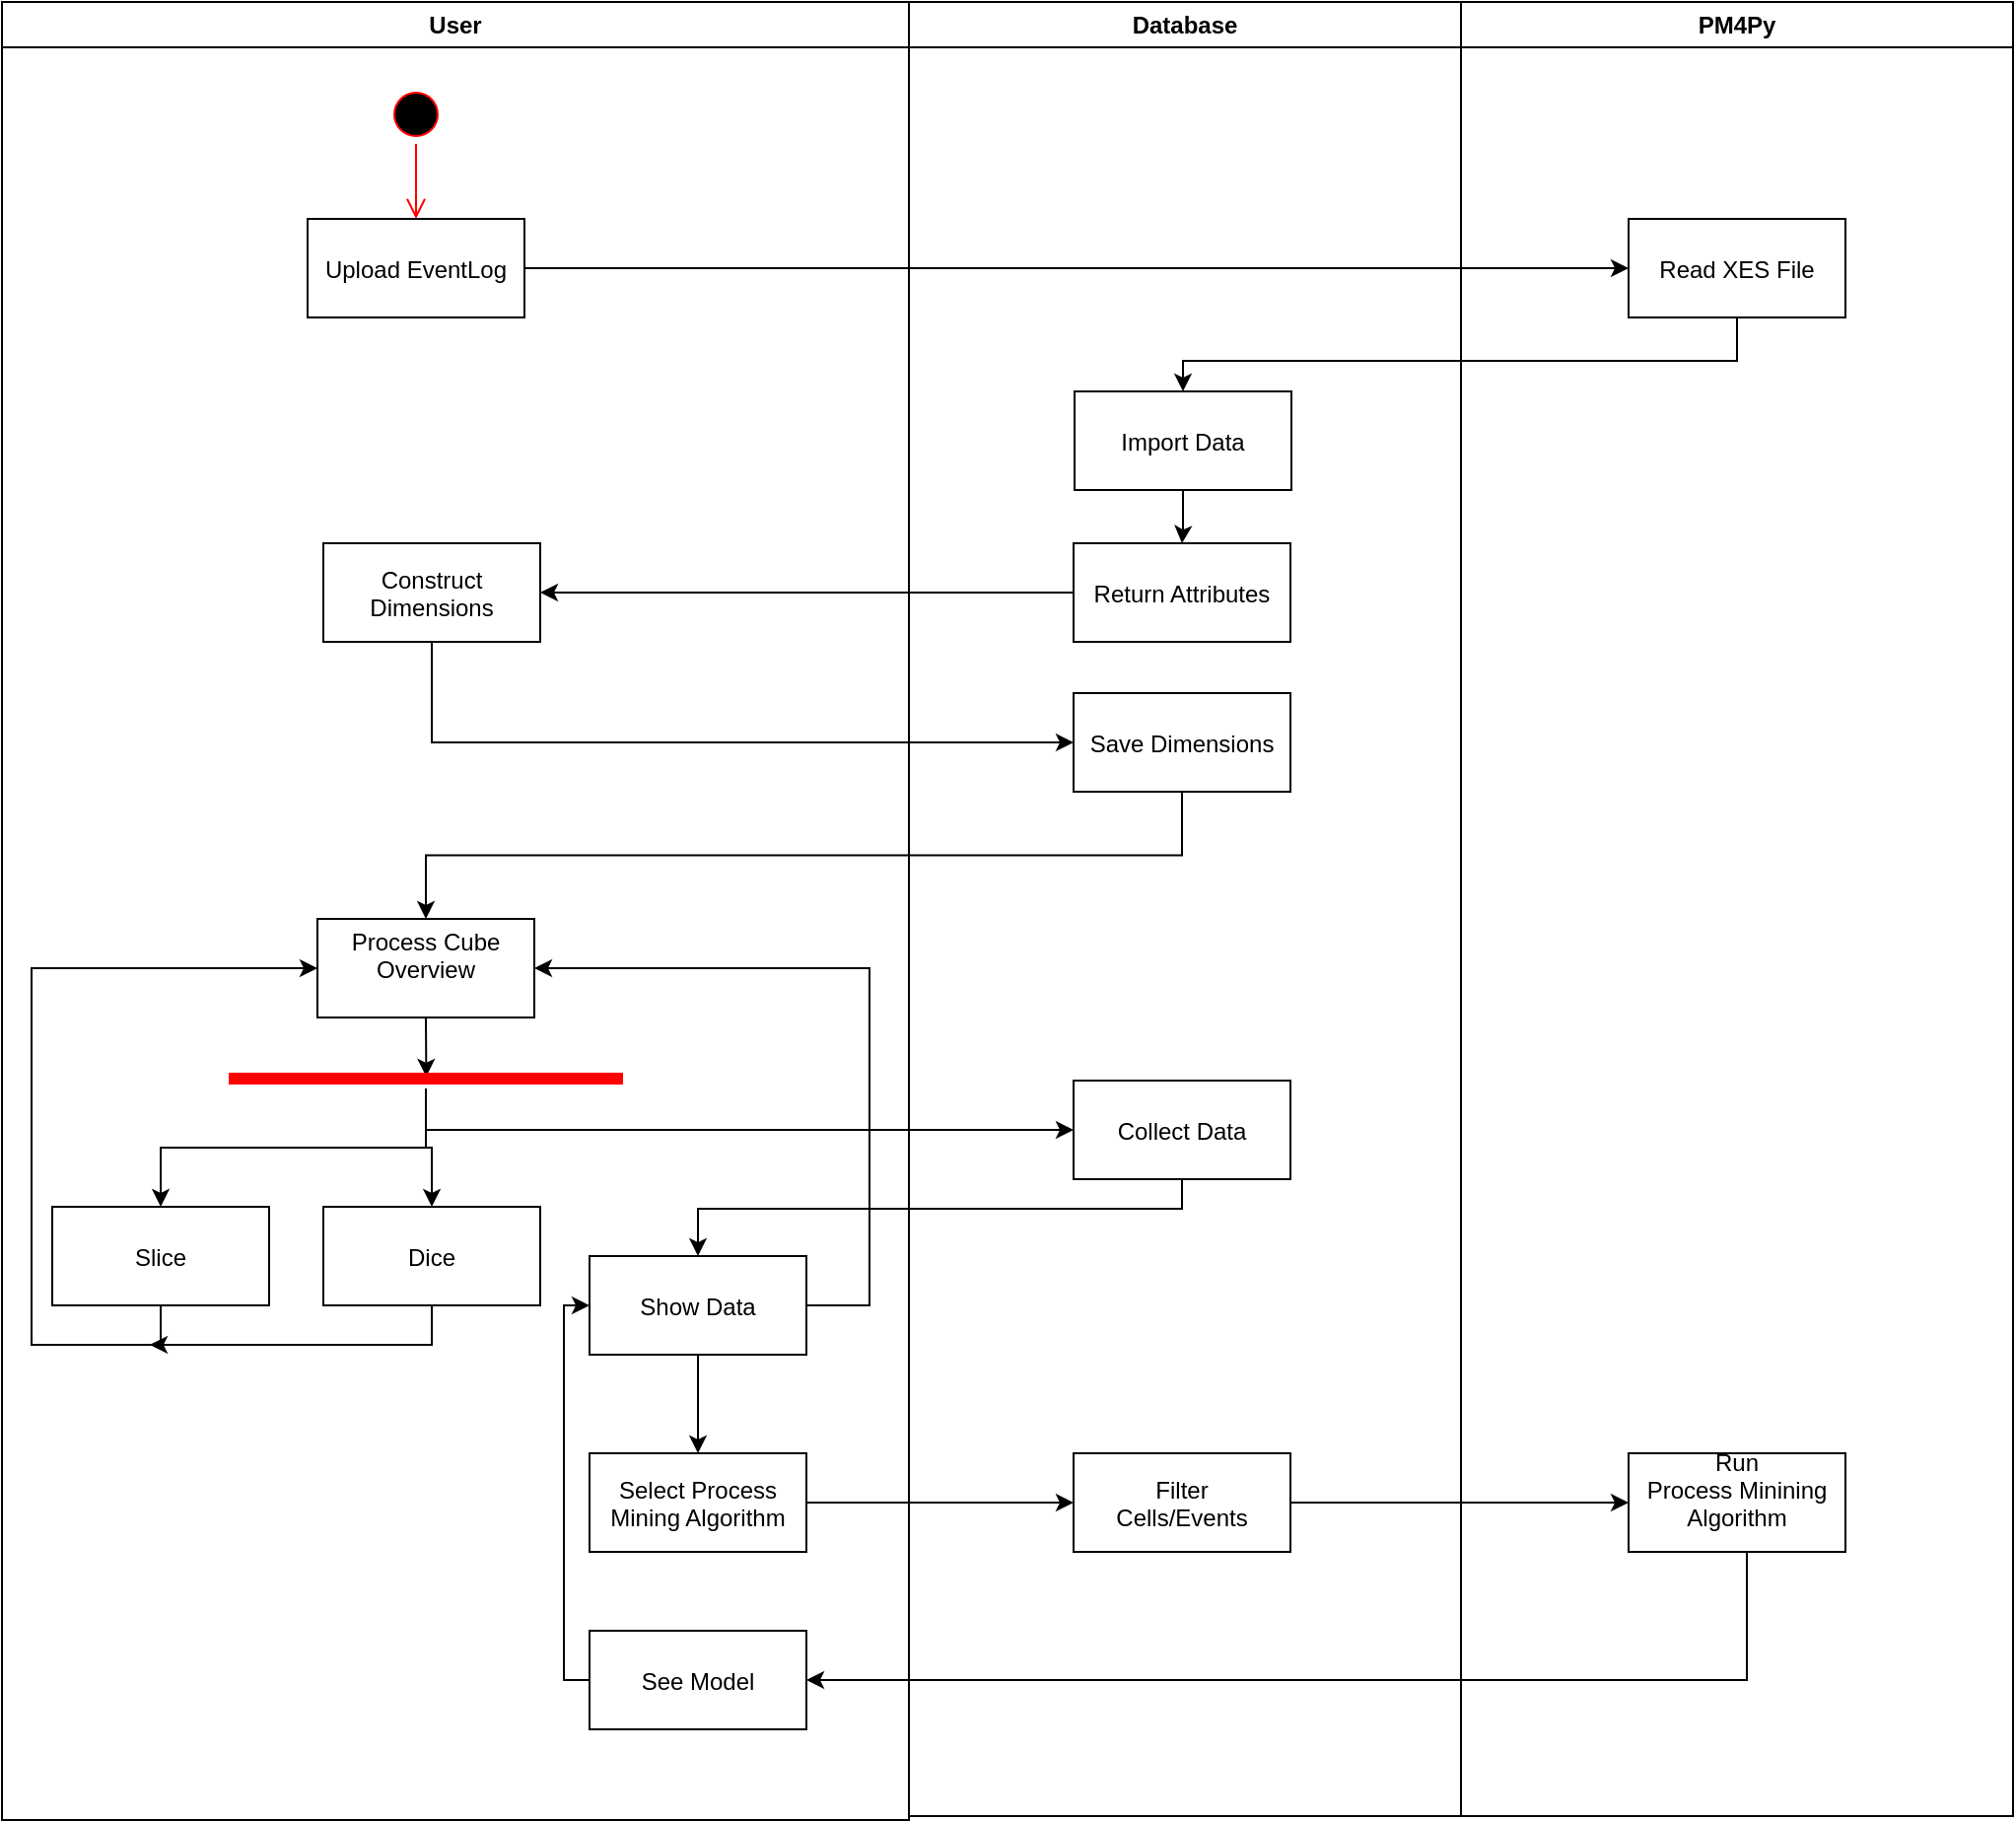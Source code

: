<mxfile version="10.6.6" type="device"><diagram name="Page-1" id="e7e014a7-5840-1c2e-5031-d8a46d1fe8dd"><mxGraphModel dx="1695" dy="896" grid="1" gridSize="10" guides="1" tooltips="1" connect="1" arrows="1" fold="1" page="1" pageScale="1" pageWidth="1169" pageHeight="826" background="#ffffff" math="0" shadow="0"><root><mxCell id="0"/><mxCell id="1" parent="0"/><mxCell id="2" value="User" style="swimlane;whiteSpace=wrap" parent="1" vertex="1"><mxGeometry x="20" y="128" width="460" height="922" as="geometry"/></mxCell><mxCell id="5" value="" style="ellipse;shape=startState;fillColor=#000000;strokeColor=#ff0000;" parent="2" vertex="1"><mxGeometry x="195" y="42" width="30" height="30" as="geometry"/></mxCell><mxCell id="6" value="" style="edgeStyle=elbowEdgeStyle;elbow=horizontal;verticalAlign=bottom;endArrow=open;endSize=8;strokeColor=#FF0000;endFill=1;rounded=0" parent="2" source="5" target="7" edge="1"><mxGeometry x="195" y="42" as="geometry"><mxPoint x="210" y="112" as="targetPoint"/></mxGeometry></mxCell><mxCell id="7" value="Upload EventLog" style="" parent="2" vertex="1"><mxGeometry x="155" y="110" width="110" height="50" as="geometry"/></mxCell><mxCell id="8" value="Construct &#10;Dimensions" style="" parent="2" vertex="1"><mxGeometry x="163" y="274.5" width="110" height="50" as="geometry"/></mxCell><mxCell id="sDScXh2b4hbSDDpJpLCg-72" style="edgeStyle=orthogonalEdgeStyle;rounded=0;orthogonalLoop=1;jettySize=auto;html=1;exitX=0.5;exitY=1;exitDx=0;exitDy=0;entryX=0;entryY=0.5;entryDx=0;entryDy=0;" edge="1" parent="2" source="sDScXh2b4hbSDDpJpLCg-51" target="sDScXh2b4hbSDDpJpLCg-61"><mxGeometry relative="1" as="geometry"><Array as="points"><mxPoint x="81" y="681"/><mxPoint x="15" y="681"/><mxPoint x="15" y="490"/></Array></mxGeometry></mxCell><mxCell id="sDScXh2b4hbSDDpJpLCg-51" value="Slice" style="" vertex="1" parent="2"><mxGeometry x="25.5" y="611" width="110" height="50" as="geometry"/></mxCell><mxCell id="sDScXh2b4hbSDDpJpLCg-52" value="Dice" style="" vertex="1" parent="2"><mxGeometry x="163" y="611" width="110" height="50" as="geometry"/></mxCell><mxCell id="sDScXh2b4hbSDDpJpLCg-105" style="edgeStyle=orthogonalEdgeStyle;rounded=0;orthogonalLoop=1;jettySize=auto;html=1;entryX=1;entryY=0.5;entryDx=0;entryDy=0;" edge="1" parent="2" source="sDScXh2b4hbSDDpJpLCg-53" target="sDScXh2b4hbSDDpJpLCg-61"><mxGeometry relative="1" as="geometry"><Array as="points"><mxPoint x="440" y="661"/><mxPoint x="440" y="490"/></Array></mxGeometry></mxCell><mxCell id="sDScXh2b4hbSDDpJpLCg-106" style="edgeStyle=orthogonalEdgeStyle;rounded=0;orthogonalLoop=1;jettySize=auto;html=1;entryX=0.5;entryY=0;entryDx=0;entryDy=0;" edge="1" parent="2" source="sDScXh2b4hbSDDpJpLCg-53" target="sDScXh2b4hbSDDpJpLCg-75"><mxGeometry relative="1" as="geometry"/></mxCell><mxCell id="sDScXh2b4hbSDDpJpLCg-53" value="Show Data" style="" vertex="1" parent="2"><mxGeometry x="298" y="636" width="110" height="50" as="geometry"/></mxCell><mxCell id="sDScXh2b4hbSDDpJpLCg-97" style="edgeStyle=orthogonalEdgeStyle;rounded=0;orthogonalLoop=1;jettySize=auto;html=1;exitX=0.5;exitY=1;exitDx=0;exitDy=0;entryX=0.501;entryY=0.397;entryDx=0;entryDy=0;entryPerimeter=0;" edge="1" parent="2" source="sDScXh2b4hbSDDpJpLCg-61" target="sDScXh2b4hbSDDpJpLCg-67"><mxGeometry relative="1" as="geometry"/></mxCell><mxCell id="sDScXh2b4hbSDDpJpLCg-61" value="Process Cube&#10;Overview&#10;" style="" vertex="1" parent="2"><mxGeometry x="160" y="465" width="110" height="50" as="geometry"/></mxCell><mxCell id="sDScXh2b4hbSDDpJpLCg-107" style="edgeStyle=orthogonalEdgeStyle;rounded=0;orthogonalLoop=1;jettySize=auto;html=1;entryX=0.5;entryY=0;entryDx=0;entryDy=0;" edge="1" parent="2" source="sDScXh2b4hbSDDpJpLCg-67" target="sDScXh2b4hbSDDpJpLCg-51"><mxGeometry relative="1" as="geometry"/></mxCell><mxCell id="sDScXh2b4hbSDDpJpLCg-108" style="edgeStyle=orthogonalEdgeStyle;rounded=0;orthogonalLoop=1;jettySize=auto;html=1;entryX=0.5;entryY=0;entryDx=0;entryDy=0;" edge="1" parent="2" source="sDScXh2b4hbSDDpJpLCg-67" target="sDScXh2b4hbSDDpJpLCg-52"><mxGeometry relative="1" as="geometry"/></mxCell><mxCell id="sDScXh2b4hbSDDpJpLCg-67" value="" style="shape=line;html=1;strokeWidth=6;strokeColor=#ff0000;" vertex="1" parent="2"><mxGeometry x="115" y="541" width="200" height="10" as="geometry"/></mxCell><mxCell id="sDScXh2b4hbSDDpJpLCg-75" value="Select Process &#10;Mining Algorithm" style="" vertex="1" parent="2"><mxGeometry x="298" y="736" width="110" height="50" as="geometry"/></mxCell><mxCell id="sDScXh2b4hbSDDpJpLCg-89" style="edgeStyle=orthogonalEdgeStyle;rounded=0;orthogonalLoop=1;jettySize=auto;html=1;exitX=0;exitY=0.5;exitDx=0;exitDy=0;" edge="1" parent="2" source="sDScXh2b4hbSDDpJpLCg-81"><mxGeometry relative="1" as="geometry"><mxPoint x="298" y="661" as="targetPoint"/><Array as="points"><mxPoint x="285" y="851"/><mxPoint x="285" y="661"/></Array></mxGeometry></mxCell><mxCell id="sDScXh2b4hbSDDpJpLCg-81" value="See Model" style="" vertex="1" parent="2"><mxGeometry x="298" y="826" width="110" height="50" as="geometry"/></mxCell><mxCell id="4" value="PM4Py" style="swimlane;whiteSpace=wrap" parent="1" vertex="1"><mxGeometry x="760" y="128" width="280" height="920" as="geometry"/></mxCell><mxCell id="sDScXh2b4hbSDDpJpLCg-60" value="Run &#10;Process Minining&#10;Algorithm&#10;" style="" vertex="1" parent="4"><mxGeometry x="85" y="736" width="110" height="50" as="geometry"/></mxCell><mxCell id="3" value="Database" style="swimlane;whiteSpace=wrap" parent="4" vertex="1"><mxGeometry x="-280" width="280" height="920" as="geometry"/></mxCell><mxCell id="sDScXh2b4hbSDDpJpLCg-94" value="" style="edgeStyle=orthogonalEdgeStyle;rounded=0;orthogonalLoop=1;jettySize=auto;html=1;" edge="1" parent="3" source="15" target="sDScXh2b4hbSDDpJpLCg-45"><mxGeometry relative="1" as="geometry"/></mxCell><mxCell id="15" value="Import Data" style="" parent="3" vertex="1"><mxGeometry x="84" y="197.5" width="110" height="50" as="geometry"/></mxCell><mxCell id="sDScXh2b4hbSDDpJpLCg-45" value="Return Attributes" style="" vertex="1" parent="3"><mxGeometry x="83.5" y="274.5" width="110" height="50" as="geometry"/></mxCell><mxCell id="sDScXh2b4hbSDDpJpLCg-77" value="Filter&#10;Cells/Events" style="" vertex="1" parent="3"><mxGeometry x="83.5" y="736" width="110" height="50" as="geometry"/></mxCell><mxCell id="sDScXh2b4hbSDDpJpLCg-91" value="Save Dimensions" style="" vertex="1" parent="3"><mxGeometry x="83.5" y="350.5" width="110" height="50" as="geometry"/></mxCell><mxCell id="sDScXh2b4hbSDDpJpLCg-99" value="Collect Data" style="" vertex="1" parent="3"><mxGeometry x="83.5" y="547" width="110" height="50" as="geometry"/></mxCell><mxCell id="sDScXh2b4hbSDDpJpLCg-79" style="edgeStyle=orthogonalEdgeStyle;rounded=0;orthogonalLoop=1;jettySize=auto;html=1;exitX=1;exitY=0.5;exitDx=0;exitDy=0;entryX=0;entryY=0.5;entryDx=0;entryDy=0;" edge="1" parent="4" source="sDScXh2b4hbSDDpJpLCg-77" target="sDScXh2b4hbSDDpJpLCg-60"><mxGeometry relative="1" as="geometry"/></mxCell><mxCell id="sDScXh2b4hbSDDpJpLCg-102" style="edgeStyle=orthogonalEdgeStyle;rounded=0;orthogonalLoop=1;jettySize=auto;html=1;entryX=0.5;entryY=0;entryDx=0;entryDy=0;" edge="1" parent="4" source="sDScXh2b4hbSDDpJpLCg-101" target="15"><mxGeometry relative="1" as="geometry"><Array as="points"><mxPoint x="140" y="182"/><mxPoint x="-141" y="182"/></Array></mxGeometry></mxCell><mxCell id="sDScXh2b4hbSDDpJpLCg-101" value="Read XES File" style="" vertex="1" parent="4"><mxGeometry x="85" y="110" width="110" height="50" as="geometry"/></mxCell><mxCell id="sDScXh2b4hbSDDpJpLCg-42" value="" style="edgeStyle=orthogonalEdgeStyle;rounded=0;orthogonalLoop=1;jettySize=auto;html=1;entryX=0;entryY=0.5;entryDx=0;entryDy=0;" edge="1" parent="1" source="7" target="sDScXh2b4hbSDDpJpLCg-101"><mxGeometry relative="1" as="geometry"><mxPoint x="414.5" y="263" as="targetPoint"/></mxGeometry></mxCell><mxCell id="sDScXh2b4hbSDDpJpLCg-47" style="edgeStyle=orthogonalEdgeStyle;rounded=0;orthogonalLoop=1;jettySize=auto;html=1;exitX=0;exitY=0.5;exitDx=0;exitDy=0;entryX=1;entryY=0.5;entryDx=0;entryDy=0;" edge="1" parent="1" source="sDScXh2b4hbSDDpJpLCg-45" target="8"><mxGeometry relative="1" as="geometry"/></mxCell><mxCell id="sDScXh2b4hbSDDpJpLCg-74" style="edgeStyle=orthogonalEdgeStyle;rounded=0;orthogonalLoop=1;jettySize=auto;html=1;exitX=0.5;exitY=1;exitDx=0;exitDy=0;" edge="1" parent="1" source="sDScXh2b4hbSDDpJpLCg-52"><mxGeometry relative="1" as="geometry"><mxPoint x="95" y="809" as="targetPoint"/><Array as="points"><mxPoint x="238" y="809"/></Array></mxGeometry></mxCell><mxCell id="sDScXh2b4hbSDDpJpLCg-78" style="edgeStyle=orthogonalEdgeStyle;rounded=0;orthogonalLoop=1;jettySize=auto;html=1;exitX=1;exitY=0.5;exitDx=0;exitDy=0;entryX=0;entryY=0.5;entryDx=0;entryDy=0;" edge="1" parent="1" source="sDScXh2b4hbSDDpJpLCg-75" target="sDScXh2b4hbSDDpJpLCg-77"><mxGeometry relative="1" as="geometry"/></mxCell><mxCell id="sDScXh2b4hbSDDpJpLCg-92" style="edgeStyle=orthogonalEdgeStyle;rounded=0;orthogonalLoop=1;jettySize=auto;html=1;exitX=0.5;exitY=1;exitDx=0;exitDy=0;entryX=0;entryY=0.5;entryDx=0;entryDy=0;" edge="1" parent="1" source="8" target="sDScXh2b4hbSDDpJpLCg-91"><mxGeometry relative="1" as="geometry"/></mxCell><mxCell id="sDScXh2b4hbSDDpJpLCg-93" style="edgeStyle=orthogonalEdgeStyle;rounded=0;orthogonalLoop=1;jettySize=auto;html=1;exitX=0.5;exitY=1;exitDx=0;exitDy=0;entryX=0.5;entryY=0;entryDx=0;entryDy=0;" edge="1" parent="1" source="sDScXh2b4hbSDDpJpLCg-91" target="sDScXh2b4hbSDDpJpLCg-61"><mxGeometry relative="1" as="geometry"/></mxCell><mxCell id="sDScXh2b4hbSDDpJpLCg-85" value="" style="edgeStyle=orthogonalEdgeStyle;rounded=0;orthogonalLoop=1;jettySize=auto;html=1;entryX=1;entryY=0.5;entryDx=0;entryDy=0;" edge="1" parent="1" source="sDScXh2b4hbSDDpJpLCg-60" target="sDScXh2b4hbSDDpJpLCg-81"><mxGeometry relative="1" as="geometry"><mxPoint x="905" y="875" as="targetPoint"/><Array as="points"><mxPoint x="905" y="900"/></Array></mxGeometry></mxCell><mxCell id="sDScXh2b4hbSDDpJpLCg-104" style="edgeStyle=orthogonalEdgeStyle;rounded=0;orthogonalLoop=1;jettySize=auto;html=1;entryX=0.5;entryY=0;entryDx=0;entryDy=0;" edge="1" parent="1" source="sDScXh2b4hbSDDpJpLCg-99" target="sDScXh2b4hbSDDpJpLCg-53"><mxGeometry relative="1" as="geometry"><Array as="points"><mxPoint x="618" y="740"/><mxPoint x="373" y="740"/></Array></mxGeometry></mxCell><mxCell id="sDScXh2b4hbSDDpJpLCg-109" style="edgeStyle=orthogonalEdgeStyle;rounded=0;orthogonalLoop=1;jettySize=auto;html=1;entryX=0;entryY=0.5;entryDx=0;entryDy=0;" edge="1" parent="1" source="sDScXh2b4hbSDDpJpLCg-67" target="sDScXh2b4hbSDDpJpLCg-99"><mxGeometry relative="1" as="geometry"><Array as="points"><mxPoint x="235" y="700"/></Array></mxGeometry></mxCell></root></mxGraphModel></diagram></mxfile>